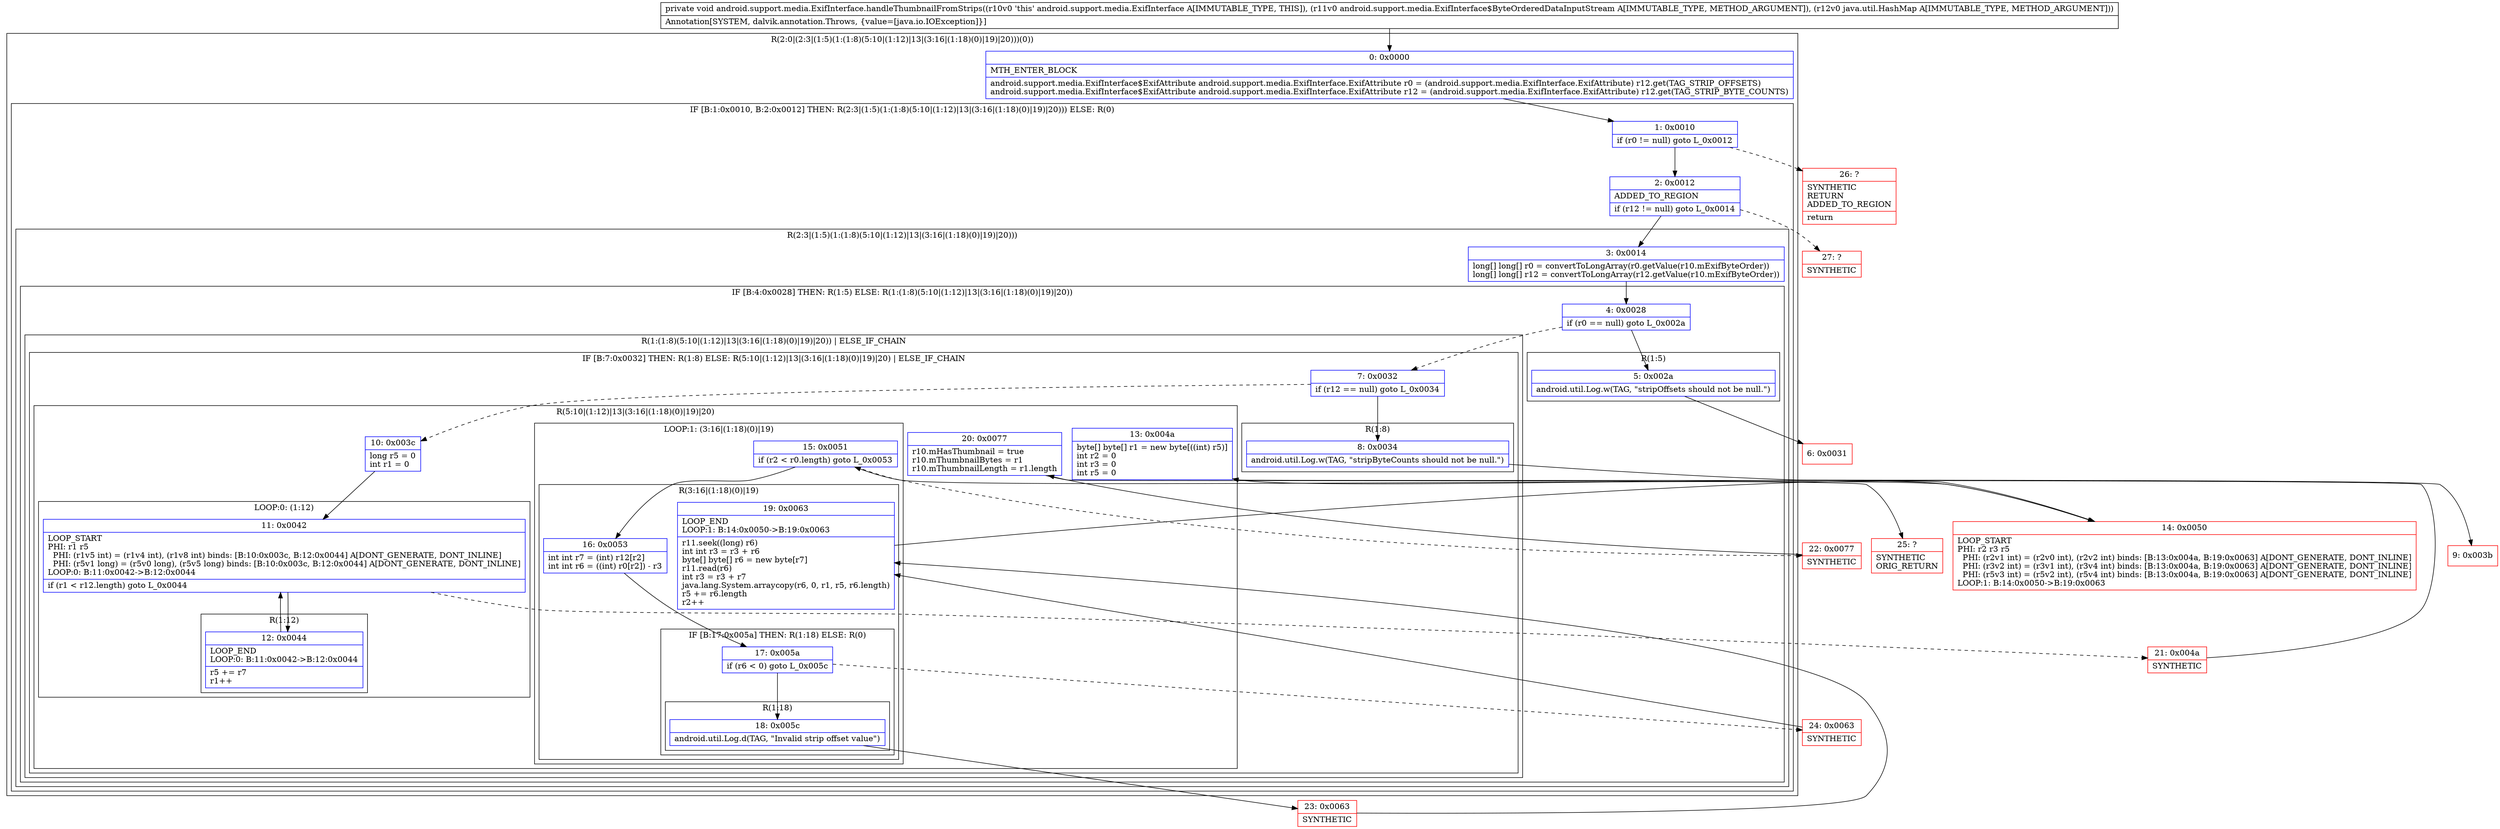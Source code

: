 digraph "CFG forandroid.support.media.ExifInterface.handleThumbnailFromStrips(Landroid\/support\/media\/ExifInterface$ByteOrderedDataInputStream;Ljava\/util\/HashMap;)V" {
subgraph cluster_Region_84961759 {
label = "R(2:0|(2:3|(1:5)(1:(1:8)(5:10|(1:12)|13|(3:16|(1:18)(0)|19)|20)))(0))";
node [shape=record,color=blue];
Node_0 [shape=record,label="{0\:\ 0x0000|MTH_ENTER_BLOCK\l|android.support.media.ExifInterface$ExifAttribute android.support.media.ExifInterface.ExifAttribute r0 = (android.support.media.ExifInterface.ExifAttribute) r12.get(TAG_STRIP_OFFSETS)\landroid.support.media.ExifInterface$ExifAttribute android.support.media.ExifInterface.ExifAttribute r12 = (android.support.media.ExifInterface.ExifAttribute) r12.get(TAG_STRIP_BYTE_COUNTS)\l}"];
subgraph cluster_IfRegion_605697135 {
label = "IF [B:1:0x0010, B:2:0x0012] THEN: R(2:3|(1:5)(1:(1:8)(5:10|(1:12)|13|(3:16|(1:18)(0)|19)|20))) ELSE: R(0)";
node [shape=record,color=blue];
Node_1 [shape=record,label="{1\:\ 0x0010|if (r0 != null) goto L_0x0012\l}"];
Node_2 [shape=record,label="{2\:\ 0x0012|ADDED_TO_REGION\l|if (r12 != null) goto L_0x0014\l}"];
subgraph cluster_Region_1596320793 {
label = "R(2:3|(1:5)(1:(1:8)(5:10|(1:12)|13|(3:16|(1:18)(0)|19)|20)))";
node [shape=record,color=blue];
Node_3 [shape=record,label="{3\:\ 0x0014|long[] long[] r0 = convertToLongArray(r0.getValue(r10.mExifByteOrder))\llong[] long[] r12 = convertToLongArray(r12.getValue(r10.mExifByteOrder))\l}"];
subgraph cluster_IfRegion_161094782 {
label = "IF [B:4:0x0028] THEN: R(1:5) ELSE: R(1:(1:8)(5:10|(1:12)|13|(3:16|(1:18)(0)|19)|20))";
node [shape=record,color=blue];
Node_4 [shape=record,label="{4\:\ 0x0028|if (r0 == null) goto L_0x002a\l}"];
subgraph cluster_Region_1056064603 {
label = "R(1:5)";
node [shape=record,color=blue];
Node_5 [shape=record,label="{5\:\ 0x002a|android.util.Log.w(TAG, \"stripOffsets should not be null.\")\l}"];
}
subgraph cluster_Region_624304699 {
label = "R(1:(1:8)(5:10|(1:12)|13|(3:16|(1:18)(0)|19)|20)) | ELSE_IF_CHAIN\l";
node [shape=record,color=blue];
subgraph cluster_IfRegion_171657380 {
label = "IF [B:7:0x0032] THEN: R(1:8) ELSE: R(5:10|(1:12)|13|(3:16|(1:18)(0)|19)|20) | ELSE_IF_CHAIN\l";
node [shape=record,color=blue];
Node_7 [shape=record,label="{7\:\ 0x0032|if (r12 == null) goto L_0x0034\l}"];
subgraph cluster_Region_1811635749 {
label = "R(1:8)";
node [shape=record,color=blue];
Node_8 [shape=record,label="{8\:\ 0x0034|android.util.Log.w(TAG, \"stripByteCounts should not be null.\")\l}"];
}
subgraph cluster_Region_1255169739 {
label = "R(5:10|(1:12)|13|(3:16|(1:18)(0)|19)|20)";
node [shape=record,color=blue];
Node_10 [shape=record,label="{10\:\ 0x003c|long r5 = 0\lint r1 = 0\l}"];
subgraph cluster_LoopRegion_1402723441 {
label = "LOOP:0: (1:12)";
node [shape=record,color=blue];
Node_11 [shape=record,label="{11\:\ 0x0042|LOOP_START\lPHI: r1 r5 \l  PHI: (r1v5 int) = (r1v4 int), (r1v8 int) binds: [B:10:0x003c, B:12:0x0044] A[DONT_GENERATE, DONT_INLINE]\l  PHI: (r5v1 long) = (r5v0 long), (r5v5 long) binds: [B:10:0x003c, B:12:0x0044] A[DONT_GENERATE, DONT_INLINE]\lLOOP:0: B:11:0x0042\-\>B:12:0x0044\l|if (r1 \< r12.length) goto L_0x0044\l}"];
subgraph cluster_Region_1105435055 {
label = "R(1:12)";
node [shape=record,color=blue];
Node_12 [shape=record,label="{12\:\ 0x0044|LOOP_END\lLOOP:0: B:11:0x0042\-\>B:12:0x0044\l|r5 += r7\lr1++\l}"];
}
}
Node_13 [shape=record,label="{13\:\ 0x004a|byte[] byte[] r1 = new byte[((int) r5)]\lint r2 = 0\lint r3 = 0\lint r5 = 0\l}"];
subgraph cluster_LoopRegion_264425987 {
label = "LOOP:1: (3:16|(1:18)(0)|19)";
node [shape=record,color=blue];
Node_15 [shape=record,label="{15\:\ 0x0051|if (r2 \< r0.length) goto L_0x0053\l}"];
subgraph cluster_Region_2047747800 {
label = "R(3:16|(1:18)(0)|19)";
node [shape=record,color=blue];
Node_16 [shape=record,label="{16\:\ 0x0053|int int r7 = (int) r12[r2]\lint int r6 = ((int) r0[r2]) \- r3\l}"];
subgraph cluster_IfRegion_290297695 {
label = "IF [B:17:0x005a] THEN: R(1:18) ELSE: R(0)";
node [shape=record,color=blue];
Node_17 [shape=record,label="{17\:\ 0x005a|if (r6 \< 0) goto L_0x005c\l}"];
subgraph cluster_Region_750778257 {
label = "R(1:18)";
node [shape=record,color=blue];
Node_18 [shape=record,label="{18\:\ 0x005c|android.util.Log.d(TAG, \"Invalid strip offset value\")\l}"];
}
subgraph cluster_Region_4439745 {
label = "R(0)";
node [shape=record,color=blue];
}
}
Node_19 [shape=record,label="{19\:\ 0x0063|LOOP_END\lLOOP:1: B:14:0x0050\-\>B:19:0x0063\l|r11.seek((long) r6)\lint int r3 = r3 + r6\lbyte[] byte[] r6 = new byte[r7]\lr11.read(r6)\lint r3 = r3 + r7\ljava.lang.System.arraycopy(r6, 0, r1, r5, r6.length)\lr5 += r6.length\lr2++\l}"];
}
}
Node_20 [shape=record,label="{20\:\ 0x0077|r10.mHasThumbnail = true\lr10.mThumbnailBytes = r1\lr10.mThumbnailLength = r1.length\l}"];
}
}
}
}
}
subgraph cluster_Region_342909704 {
label = "R(0)";
node [shape=record,color=blue];
}
}
}
Node_6 [shape=record,color=red,label="{6\:\ 0x0031}"];
Node_9 [shape=record,color=red,label="{9\:\ 0x003b}"];
Node_14 [shape=record,color=red,label="{14\:\ 0x0050|LOOP_START\lPHI: r2 r3 r5 \l  PHI: (r2v1 int) = (r2v0 int), (r2v2 int) binds: [B:13:0x004a, B:19:0x0063] A[DONT_GENERATE, DONT_INLINE]\l  PHI: (r3v2 int) = (r3v1 int), (r3v4 int) binds: [B:13:0x004a, B:19:0x0063] A[DONT_GENERATE, DONT_INLINE]\l  PHI: (r5v3 int) = (r5v2 int), (r5v4 int) binds: [B:13:0x004a, B:19:0x0063] A[DONT_GENERATE, DONT_INLINE]\lLOOP:1: B:14:0x0050\-\>B:19:0x0063\l}"];
Node_21 [shape=record,color=red,label="{21\:\ 0x004a|SYNTHETIC\l}"];
Node_22 [shape=record,color=red,label="{22\:\ 0x0077|SYNTHETIC\l}"];
Node_23 [shape=record,color=red,label="{23\:\ 0x0063|SYNTHETIC\l}"];
Node_24 [shape=record,color=red,label="{24\:\ 0x0063|SYNTHETIC\l}"];
Node_25 [shape=record,color=red,label="{25\:\ ?|SYNTHETIC\lORIG_RETURN\l}"];
Node_26 [shape=record,color=red,label="{26\:\ ?|SYNTHETIC\lRETURN\lADDED_TO_REGION\l|return\l}"];
Node_27 [shape=record,color=red,label="{27\:\ ?|SYNTHETIC\l}"];
MethodNode[shape=record,label="{private void android.support.media.ExifInterface.handleThumbnailFromStrips((r10v0 'this' android.support.media.ExifInterface A[IMMUTABLE_TYPE, THIS]), (r11v0 android.support.media.ExifInterface$ByteOrderedDataInputStream A[IMMUTABLE_TYPE, METHOD_ARGUMENT]), (r12v0 java.util.HashMap A[IMMUTABLE_TYPE, METHOD_ARGUMENT]))  | Annotation[SYSTEM, dalvik.annotation.Throws, \{value=[java.io.IOException]\}]\l}"];
MethodNode -> Node_0;
Node_0 -> Node_1;
Node_1 -> Node_2;
Node_1 -> Node_26[style=dashed];
Node_2 -> Node_3;
Node_2 -> Node_27[style=dashed];
Node_3 -> Node_4;
Node_4 -> Node_5;
Node_4 -> Node_7[style=dashed];
Node_5 -> Node_6;
Node_7 -> Node_8;
Node_7 -> Node_10[style=dashed];
Node_8 -> Node_9;
Node_10 -> Node_11;
Node_11 -> Node_12;
Node_11 -> Node_21[style=dashed];
Node_12 -> Node_11;
Node_13 -> Node_14;
Node_15 -> Node_16;
Node_15 -> Node_22[style=dashed];
Node_16 -> Node_17;
Node_17 -> Node_18;
Node_17 -> Node_24[style=dashed];
Node_18 -> Node_23;
Node_19 -> Node_14;
Node_20 -> Node_25;
Node_14 -> Node_15;
Node_21 -> Node_13;
Node_22 -> Node_20;
Node_23 -> Node_19;
Node_24 -> Node_19;
}

